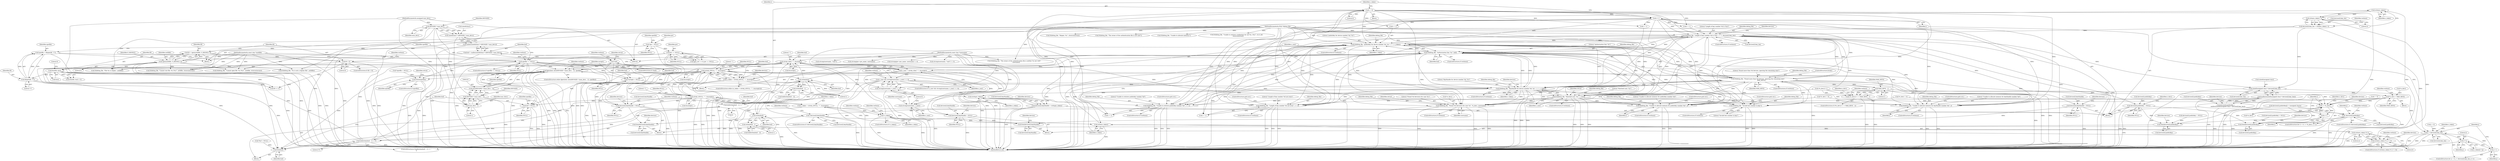 digraph "0_pam-u2f_18b1914e32b74ff52000f10e97067e841e5fff62_1@API" {
"1000552" [label="(Call,strlen(s_token))"];
"1000531" [label="(Call,strlen(s_token))"];
"1000521" [label="(Call,D(debug_file, \"publicKey for device number %d: %s\", i + 1, s_token))"];
"1000350" [label="(Call,D(debug_file, \"Authorization line: %s\", buf))"];
"1000462" [label="(Call,D(debug_file, \"Found more than %d devices, ignoring the remaining ones\",\n               MAX_DEVS))"];
"1000469" [label="(Call,D(debug_file, \"KeyHandle for device number %d: %s\", i + 1, s_token))"];
"1000372" [label="(Call,D(debug_file, \"Matched user: %s\", s_user))"];
"1000557" [label="(Call,D(debug_file, \"Length of key number %d is %zu\", i + 1, devices[i].key_len))"];
"1000107" [label="(MethodParameterIn,FILE *debug_file)"];
"1000421" [label="(Call,i = 0)"];
"1000644" [label="(Call,i++)"];
"1000545" [label="(Call,devices[i].key_len = strlen(s_token) / 2)"];
"1000551" [label="(Call,strlen(s_token) / 2)"];
"1000552" [label="(Call,strlen(s_token))"];
"1000362" [label="(Call,s_user && strcmp(username, s_user) == 0)"];
"1000354" [label="(Call,s_user = strtok_r(buf, \":\", &saveptr))"];
"1000356" [label="(Call,strtok_r(buf, \":\", &saveptr))"];
"1000332" [label="(Call,buf[strlen(buf) - 1] == '\n')"];
"1000340" [label="(Call,buf[strlen(buf) - 1] = '\0')"];
"1000336" [label="(Call,strlen(buf))"];
"1000316" [label="(Call,fgets(buf, (int)(DEVSIZE * (max_devs - 1)), opwfile))"];
"1000302" [label="(Call,!buf)"];
"1000292" [label="(Call,buf = malloc(sizeof(char) * (DEVSIZE * max_devs)))"];
"1000294" [label="(Call,malloc(sizeof(char) * (DEVSIZE * max_devs)))"];
"1000295" [label="(Call,sizeof(char) * (DEVSIZE * max_devs))"];
"1000298" [label="(Call,DEVSIZE * max_devs)"];
"1000105" [label="(MethodParameterIn,unsigned max_devs)"];
"1000318" [label="(Call,(int)(DEVSIZE * (max_devs - 1)))"];
"1000320" [label="(Call,DEVSIZE * (max_devs - 1))"];
"1000322" [label="(Call,max_devs - 1)"];
"1000280" [label="(Call,opwfile == NULL)"];
"1000274" [label="(Call,opwfile = fdopen(fd, \"r\"))"];
"1000276" [label="(Call,fdopen(fd, \"r\"))"];
"1000166" [label="(Call,fstat(fd, &st))"];
"1000151" [label="(Call,fd < 0)"];
"1000144" [label="(Call,fd = open(authfile, O_RDONLY, 0))"];
"1000146" [label="(Call,open(authfile, O_RDONLY, 0))"];
"1000103" [label="(MethodParameterIn,const char *authfile)"];
"1000227" [label="(Call,pw == NULL)"];
"1000128" [label="(Call,*pw = NULL)"];
"1000344" [label="(Call,strlen(buf))"];
"1000427" [label="(Call,strtok_r(NULL, \",\", &saveptr))"];
"1000501" [label="(Call,strtok_r(NULL, \":\", &saveptr))"];
"1000364" [label="(Call,strcmp(username, s_user) == 0)"];
"1000104" [label="(MethodParameterIn,const char *username)"];
"1000425" [label="(Call,s_token = strtok_r(NULL, \",\", &saveptr))"];
"1000452" [label="(Call,MAX_DEVS - 1)"];
"1000507" [label="(Call,!s_token)"];
"1000499" [label="(Call,s_token = strtok_r(NULL, \":\", &saveptr))"];
"1000343" [label="(Call,strlen(buf) - 1)"];
"1000704" [label="(Call,free(buf))"];
"1000335" [label="(Call,strlen(buf) - 1)"];
"1000711" [label="(Call,fclose(opwfile))"];
"1000448" [label="(Call,(*n_devs)++ > MAX_DEVS - 1)"];
"1000456" [label="(Call,*n_devs = MAX_DEVS)"];
"1000384" [label="(Call,i < *n_devs)"];
"1000388" [label="(Call,i++)"];
"1000648" [label="(Call,D(debug_file, \"Found %d device(s) for user %s\", *n_devs, username))"];
"1000482" [label="(Call,strdup(s_token))"];
"1000476" [label="(Call,devices[i].keyHandle = strdup(s_token))"];
"1000485" [label="(Call,!devices[i].keyHandle)"];
"1000391" [label="(Call,free(devices[i].keyHandle))"];
"1000670" [label="(Call,free(devices[i].keyHandle))"];
"1000494" [label="(Call,D(debug_file, \"Unable to allocate memory for keyHandle number %d\", i))"];
"1000512" [label="(Call,D(debug_file, \"Unable to retrieve publicKey number %d\", i + 1))"];
"1000530" [label="(Call,strlen(s_token) % 2)"];
"1000529" [label="(Call,strlen(s_token) % 2 != 0)"];
"1000538" [label="(Call,D(debug_file, \"Length of key number %d not even\", i + 1))"];
"1000593" [label="(Call,D(debug_file, \"Unable to allocate memory for publicKey number %d\", i))"];
"1000629" [label="(Call,D(debug_file, \"Invalid hex number in key\"))"];
"1000365" [label="(Call,strcmp(username, s_user))"];
"1000328" [label="(Call,*saveptr = NULL)"];
"1000403" [label="(Call,devices[i].keyHandle = NULL)"];
"1000433" [label="(Call,devices[i].keyHandle = NULL)"];
"1000440" [label="(Call,devices[i].publicKey = NULL)"];
"1000397" [label="(Call,free(devices[i].publicKey))"];
"1000676" [label="(Call,free(devices[i].publicKey))"];
"1000682" [label="(Call,devices[i].keyHandle = NULL)"];
"1000706" [label="(Call,buf = NULL)"];
"1000575" [label="(Call,sizeof(unsigned char) * devices[i].key_len)"];
"1000574" [label="(Call,malloc((sizeof(unsigned char) * devices[i].key_len)))"];
"1000568" [label="(Call,devices[i].publicKey =\n          malloc((sizeof(unsigned char) * devices[i].key_len)))"];
"1000584" [label="(Call,!devices[i].publicKey)"];
"1000602" [label="(Call,j < devices[i].key_len)"];
"1000619" [label="(Call,2 * j)"];
"1000609" [label="(Call,j++)"];
"1000436" [label="(Identifier,devices)"];
"1000375" [label="(Identifier,s_user)"];
"1000458" [label="(Identifier,n_devs)"];
"1000388" [label="(Call,i++)"];
"1000597" [label="(ControlStructure,goto err;)"];
"1000467" [label="(ControlStructure,if (verbose))"];
"1000174" [label="(Call,D(debug_file, \"Cannot stat file: %s (%s)\", authfile, strerror(errno)))"];
"1000357" [label="(Identifier,buf)"];
"1000362" [label="(Call,s_user && strcmp(username, s_user) == 0)"];
"1000259" [label="(Call,strcmp(username, \"root\"))"];
"1000286" [label="(Call,D(debug_file, \"fdopen: %s\", strerror(errno)))"];
"1000336" [label="(Call,strlen(buf))"];
"1000432" [label="(Block,)"];
"1000371" [label="(Identifier,verbose)"];
"1000499" [label="(Call,s_token = strtok_r(NULL, \":\", &saveptr))"];
"1000146" [label="(Call,open(authfile, O_RDONLY, 0))"];
"1000296" [label="(Call,sizeof(char))"];
"1000403" [label="(Call,devices[i].keyHandle = NULL)"];
"1000433" [label="(Call,devices[i].keyHandle = NULL)"];
"1000512" [label="(Call,D(debug_file, \"Unable to retrieve publicKey number %d\", i + 1))"];
"1000331" [label="(ControlStructure,if (buf[strlen(buf) - 1] == '\n'))"];
"1000385" [label="(Identifier,i)"];
"1000358" [label="(Literal,\":\")"];
"1000649" [label="(Identifier,debug_file)"];
"1000492" [label="(ControlStructure,if (verbose))"];
"1000554" [label="(Literal,2)"];
"1000558" [label="(Identifier,debug_file)"];
"1000243" [label="(Call,strcmp(pw->pw_name, username))"];
"1000591" [label="(ControlStructure,if (verbose))"];
"1000367" [label="(Identifier,s_user)"];
"1000532" [label="(Identifier,s_token)"];
"1000370" [label="(ControlStructure,if (verbose))"];
"1000321" [label="(Identifier,DEVSIZE)"];
"1000451" [label="(Identifier,n_devs)"];
"1000598" [label="(ControlStructure,for (j = 0; j < devices[i].key_len; j++))"];
"1000610" [label="(Identifier,j)"];
"1000722" [label="(MethodReturn,int)"];
"1000279" [label="(ControlStructure,if (opwfile == NULL))"];
"1000406" [label="(Identifier,devices)"];
"1000317" [label="(Identifier,buf)"];
"1000531" [label="(Call,strlen(s_token))"];
"1000278" [label="(Literal,\"r\")"];
"1000454" [label="(Literal,1)"];
"1000389" [label="(Identifier,i)"];
"1000469" [label="(Call,D(debug_file, \"KeyHandle for device number %d: %s\", i + 1, s_token))"];
"1000465" [label="(Identifier,MAX_DEVS)"];
"1000423" [label="(Literal,0)"];
"1000104" [label="(MethodParameterIn,const char *username)"];
"1000585" [label="(Call,devices[i].publicKey)"];
"1000456" [label="(Call,*n_devs = MAX_DEVS)"];
"1000227" [label="(Call,pw == NULL)"];
"1000527" [label="(Identifier,s_token)"];
"1000494" [label="(Call,D(debug_file, \"Unable to allocate memory for keyHandle number %d\", i))"];
"1000333" [label="(Call,buf[strlen(buf) - 1])"];
"1000322" [label="(Call,max_devs - 1)"];
"1000130" [label="(Identifier,NULL)"];
"1000513" [label="(Identifier,debug_file)"];
"1000404" [label="(Call,devices[i].keyHandle)"];
"1000688" [label="(Identifier,NULL)"];
"1000519" [label="(ControlStructure,if (verbose))"];
"1000683" [label="(Call,devices[i].keyHandle)"];
"1000609" [label="(Call,j++)"];
"1000346" [label="(Literal,1)"];
"1000140" [label="(Call,*n_devs = 0)"];
"1000446" [label="(Identifier,NULL)"];
"1000151" [label="(Call,fd < 0)"];
"1000344" [label="(Call,strlen(buf))"];
"1000270" [label="(Call,D(debug_file, \"The owner of the authentication file is not root\"))"];
"1000323" [label="(Identifier,max_devs)"];
"1000353" [label="(Identifier,buf)"];
"1000264" [label="(Call,D(debug_file, \"The owner of the authentication file is neither %s nor root\",\n         username))"];
"1000594" [label="(Identifier,debug_file)"];
"1000617" [label="(Call,s_token[2 * j])"];
"1000301" [label="(ControlStructure,if (!buf))"];
"1000421" [label="(Call,i = 0)"];
"1000648" [label="(Call,D(debug_file, \"Found %d device(s) for user %s\", *n_devs, username))"];
"1000190" [label="(Call,D(debug_file, \"%s is not a regular file\", authfile))"];
"1000394" [label="(Identifier,devices)"];
"1000298" [label="(Call,DEVSIZE * max_devs)"];
"1000709" [label="(ControlStructure,if (opwfile))"];
"1000571" [label="(Identifier,devices)"];
"1000453" [label="(Identifier,MAX_DEVS)"];
"1000655" [label="(Identifier,retval)"];
"1000350" [label="(Call,D(debug_file, \"Authorization line: %s\", buf))"];
"1000409" [label="(Identifier,NULL)"];
"1000398" [label="(Call,devices[i].publicKey)"];
"1000584" [label="(Call,!devices[i].publicKey)"];
"1000274" [label="(Call,opwfile = fdopen(fd, \"r\"))"];
"1000529" [label="(Call,strlen(s_token) % 2 != 0)"];
"1000587" [label="(Identifier,devices)"];
"1000334" [label="(Identifier,buf)"];
"1000397" [label="(Call,free(devices[i].publicKey))"];
"1000167" [label="(Identifier,fd)"];
"1000136" [label="(Identifier,opwfile)"];
"1000373" [label="(Identifier,debug_file)"];
"1000595" [label="(Literal,\"Unable to allocate memory for publicKey number %d\")"];
"1000633" [label="(Call,devices[i].publicKey[j] = (unsigned char)x)"];
"1000285" [label="(Identifier,verbose)"];
"1000689" [label="(Call,devices[i].publicKey = NULL)"];
"1000356" [label="(Call,strtok_r(buf, \":\", &saveptr))"];
"1000471" [label="(Literal,\"KeyHandle for device number %d: %s\")"];
"1000682" [label="(Call,devices[i].keyHandle = NULL)"];
"1000632" [label="(ControlStructure,goto err;)"];
"1000110" [label="(Block,)"];
"1000425" [label="(Call,s_token = strtok_r(NULL, \",\", &saveptr))"];
"1000105" [label="(MethodParameterIn,unsigned max_devs)"];
"1000343" [label="(Call,strlen(buf) - 1)"];
"1000429" [label="(Literal,\",\")"];
"1000501" [label="(Call,strtok_r(NULL, \":\", &saveptr))"];
"1000468" [label="(Identifier,verbose)"];
"1000337" [label="(Identifier,buf)"];
"1000422" [label="(Identifier,i)"];
"1000282" [label="(Identifier,NULL)"];
"1000484" [label="(ControlStructure,if (!devices[i].keyHandle))"];
"1000621" [label="(Identifier,j)"];
"1000347" [label="(Literal,'\0')"];
"1000339" [label="(Literal,'\n')"];
"1000380" [label="(ControlStructure,for (i = 0; i < *n_devs; i++))"];
"1000515" [label="(Call,i + 1)"];
"1000345" [label="(Identifier,buf)"];
"1000440" [label="(Call,devices[i].publicKey = NULL)"];
"1000520" [label="(Identifier,verbose)"];
"1000434" [label="(Call,devices[i].keyHandle)"];
"1000653" [label="(Identifier,username)"];
"1000600" [label="(Identifier,j)"];
"1000349" [label="(Identifier,verbose)"];
"1000568" [label="(Call,devices[i].publicKey =\n          malloc((sizeof(unsigned char) * devices[i].key_len)))"];
"1000153" [label="(Literal,0)"];
"1000498" [label="(ControlStructure,goto err;)"];
"1000631" [label="(Literal,\"Invalid hex number in key\")"];
"1000619" [label="(Call,2 * j)"];
"1000521" [label="(Call,D(debug_file, \"publicKey for device number %d: %s\", i + 1, s_token))"];
"1000355" [label="(Identifier,s_user)"];
"1000428" [label="(Identifier,NULL)"];
"1000670" [label="(Call,free(devices[i].keyHandle))"];
"1000413" [label="(Identifier,devices)"];
"1000335" [label="(Call,strlen(buf) - 1)"];
"1000299" [label="(Identifier,DEVSIZE)"];
"1000603" [label="(Identifier,j)"];
"1000368" [label="(Literal,0)"];
"1000424" [label="(ControlStructure,while ((s_token = strtok_r(NULL, \",\", &saveptr))))"];
"1000540" [label="(Literal,\"Length of key number %d not even\")"];
"1000551" [label="(Call,strlen(s_token) / 2)"];
"1000493" [label="(Identifier,verbose)"];
"1000539" [label="(Identifier,debug_file)"];
"1000538" [label="(Call,D(debug_file, \"Length of key number %d not even\", i + 1))"];
"1000510" [label="(ControlStructure,if (verbose))"];
"1000514" [label="(Literal,\"Unable to retrieve publicKey number %d\")"];
"1000152" [label="(Identifier,fd)"];
"1000147" [label="(Identifier,authfile)"];
"1000366" [label="(Identifier,username)"];
"1000705" [label="(Identifier,buf)"];
"1000148" [label="(Identifier,O_RDONLY)"];
"1000242" [label="(Call,strcmp(pw->pw_name, username) != 0)"];
"1000679" [label="(Identifier,devices)"];
"1000229" [label="(Identifier,NULL)"];
"1000704" [label="(Call,free(buf))"];
"1000318" [label="(Call,(int)(DEVSIZE * (max_devs - 1)))"];
"1000496" [label="(Literal,\"Unable to allocate memory for keyHandle number %d\")"];
"1000332" [label="(Call,buf[strlen(buf) - 1] == '\n')"];
"1000530" [label="(Call,strlen(s_token) % 2)"];
"1000340" [label="(Call,buf[strlen(buf) - 1] = '\0')"];
"1000307" [label="(Call,D(debug_file, \"Unable to allocate memory\"))"];
"1000592" [label="(Identifier,verbose)"];
"1000596" [label="(Identifier,i)"];
"1000706" [label="(Call,buf = NULL)"];
"1000103" [label="(MethodParameterIn,const char *authfile)"];
"1000223" [label="(Call,gpu_ret != 0 || pw == NULL)"];
"1000511" [label="(Identifier,verbose)"];
"1000630" [label="(Identifier,debug_file)"];
"1000677" [label="(Call,devices[i].publicKey)"];
"1000390" [label="(Block,)"];
"1000364" [label="(Call,strcmp(username, s_user) == 0)"];
"1000170" [label="(Literal,0)"];
"1000128" [label="(Call,*pw = NULL)"];
"1000504" [label="(Call,&saveptr)"];
"1000365" [label="(Call,strcmp(username, s_user))"];
"1000150" [label="(ControlStructure,if (fd < 0))"];
"1000448" [label="(Call,(*n_devs)++ > MAX_DEVS - 1)"];
"1000112" [label="(Call,*buf = NULL)"];
"1000457" [label="(Call,*n_devs)"];
"1000669" [label="(Block,)"];
"1000427" [label="(Call,strtok_r(NULL, \",\", &saveptr))"];
"1000329" [label="(Identifier,saveptr)"];
"1000276" [label="(Call,fdopen(fd, \"r\"))"];
"1000646" [label="(ControlStructure,if (verbose))"];
"1000522" [label="(Identifier,debug_file)"];
"1000392" [label="(Call,devices[i].keyHandle)"];
"1000330" [label="(Identifier,NULL)"];
"1000374" [label="(Literal,\"Matched user: %s\")"];
"1000303" [label="(Identifier,buf)"];
"1000569" [label="(Call,devices[i].publicKey)"];
"1000351" [label="(Identifier,debug_file)"];
"1000320" [label="(Call,DEVSIZE * (max_devs - 1))"];
"1000708" [label="(Identifier,NULL)"];
"1000507" [label="(Call,!s_token)"];
"1000430" [label="(Call,&saveptr)"];
"1000583" [label="(ControlStructure,if (!devices[i].publicKey))"];
"1000325" [label="(Identifier,opwfile)"];
"1000671" [label="(Call,devices[i].keyHandle)"];
"1000315" [label="(ControlStructure,while (fgets(buf, (int)(DEVSIZE * (max_devs - 1)), opwfile)))"];
"1000500" [label="(Identifier,s_token)"];
"1000575" [label="(Call,sizeof(unsigned char) * devices[i].key_len)"];
"1000552" [label="(Call,strlen(s_token))"];
"1000293" [label="(Identifier,buf)"];
"1000281" [label="(Identifier,opwfile)"];
"1000165" [label="(Call,fstat(fd, &st) < 0)"];
"1000536" [label="(ControlStructure,if (verbose))"];
"1000316" [label="(Call,fgets(buf, (int)(DEVSIZE * (max_devs - 1)), opwfile))"];
"1000361" [label="(ControlStructure,if (s_user && strcmp(username, s_user) == 0))"];
"1000145" [label="(Identifier,fd)"];
"1000495" [label="(Identifier,debug_file)"];
"1000707" [label="(Identifier,buf)"];
"1000533" [label="(Literal,2)"];
"1000485" [label="(Call,!devices[i].keyHandle)"];
"1000477" [label="(Call,devices[i].keyHandle)"];
"1000544" [label="(ControlStructure,goto err;)"];
"1000604" [label="(Call,devices[i].key_len)"];
"1000475" [label="(Identifier,s_token)"];
"1000156" [label="(Identifier,verbose)"];
"1000372" [label="(Call,D(debug_file, \"Matched user: %s\", s_user))"];
"1000599" [label="(Call,j = 0)"];
"1000685" [label="(Identifier,devices)"];
"1000302" [label="(Call,!buf)"];
"1000312" [label="(Identifier,retval)"];
"1000534" [label="(Literal,0)"];
"1000644" [label="(Call,i++)"];
"1000460" [label="(ControlStructure,if (verbose))"];
"1000166" [label="(Call,fstat(fd, &st))"];
"1000280" [label="(Call,opwfile == NULL)"];
"1000647" [label="(Identifier,verbose)"];
"1000443" [label="(Identifier,devices)"];
"1000559" [label="(Literal,\"Length of key number %d is %zu\")"];
"1000455" [label="(Block,)"];
"1000417" [label="(Call,*n_devs = 0)"];
"1000541" [label="(Call,i + 1)"];
"1000300" [label="(Identifier,max_devs)"];
"1000537" [label="(Identifier,verbose)"];
"1000546" [label="(Call,devices[i].key_len)"];
"1000508" [label="(Identifier,s_token)"];
"1000548" [label="(Identifier,devices)"];
"1000486" [label="(Call,devices[i].keyHandle)"];
"1000426" [label="(Identifier,s_token)"];
"1000449" [label="(Call,(*n_devs)++)"];
"1000545" [label="(Call,devices[i].key_len = strlen(s_token) / 2)"];
"1000502" [label="(Identifier,NULL)"];
"1000721" [label="(Identifier,retval)"];
"1000363" [label="(Identifier,s_user)"];
"1000275" [label="(Identifier,opwfile)"];
"1000381" [label="(Call,i = 0)"];
"1000483" [label="(Identifier,s_token)"];
"1000518" [label="(ControlStructure,goto err;)"];
"1000294" [label="(Call,malloc(sizeof(char) * (DEVSIZE * max_devs)))"];
"1000482" [label="(Call,strdup(s_token))"];
"1000326" [label="(Block,)"];
"1000476" [label="(Call,devices[i].keyHandle = strdup(s_token))"];
"1000578" [label="(Call,devices[i].key_len)"];
"1000627" [label="(ControlStructure,if (verbose))"];
"1000462" [label="(Call,D(debug_file, \"Found more than %d devices, ignoring the remaining ones\",\n               MAX_DEVS))"];
"1000472" [label="(Call,i + 1)"];
"1000459" [label="(Identifier,MAX_DEVS)"];
"1000528" [label="(ControlStructure,if (strlen(s_token) % 2 != 0))"];
"1000523" [label="(Literal,\"publicKey for device number %d: %s\")"];
"1000553" [label="(Identifier,s_token)"];
"1000555" [label="(ControlStructure,if (verbose))"];
"1000400" [label="(Identifier,devices)"];
"1000710" [label="(Identifier,opwfile)"];
"1000602" [label="(Call,j < devices[i].key_len)"];
"1000354" [label="(Call,s_user = strtok_r(buf, \":\", &saveptr))"];
"1000231" [label="(Call,D(debug_file, \"Unable to retrieve credentials for uid %u, (%s)\", st.st_uid,\n       strerror(errno)))"];
"1000461" [label="(Identifier,verbose)"];
"1000557" [label="(Call,D(debug_file, \"Length of key number %d is %zu\", i + 1, devices[i].key_len))"];
"1000464" [label="(Literal,\"Found more than %d devices, ignoring the remaining ones\")"];
"1000204" [label="(Call,D(debug_file, \"File %s is empty\", authfile))"];
"1000228" [label="(Identifier,pw)"];
"1000692" [label="(Identifier,devices)"];
"1000620" [label="(Literal,2)"];
"1000384" [label="(Call,i < *n_devs)"];
"1000712" [label="(Identifier,opwfile)"];
"1000447" [label="(ControlStructure,if ((*n_devs)++ > MAX_DEVS - 1))"];
"1000144" [label="(Call,fd = open(authfile, O_RDONLY, 0))"];
"1000711" [label="(Call,fclose(opwfile))"];
"1000129" [label="(Identifier,pw)"];
"1000463" [label="(Identifier,debug_file)"];
"1000328" [label="(Call,*saveptr = NULL)"];
"1000338" [label="(Literal,1)"];
"1000715" [label="(Call,fd >= 0)"];
"1000452" [label="(Call,MAX_DEVS - 1)"];
"1000676" [label="(Call,free(devices[i].publicKey))"];
"1000470" [label="(Identifier,debug_file)"];
"1000410" [label="(Call,devices[i].publicKey = NULL)"];
"1000506" [label="(ControlStructure,if (!s_token))"];
"1000563" [label="(Call,devices[i].key_len)"];
"1000341" [label="(Call,buf[strlen(buf) - 1])"];
"1000703" [label="(Block,)"];
"1000439" [label="(Identifier,NULL)"];
"1000576" [label="(Call,sizeof(unsigned char))"];
"1000352" [label="(Literal,\"Authorization line: %s\")"];
"1000391" [label="(Call,free(devices[i].keyHandle))"];
"1000556" [label="(Identifier,verbose)"];
"1000157" [label="(Call,D(debug_file, \"Cannot open file: %s (%s)\", authfile, strerror(errno)))"];
"1000497" [label="(Identifier,i)"];
"1000650" [label="(Literal,\"Found %d device(s) for user %s\")"];
"1000479" [label="(Identifier,devices)"];
"1000386" [label="(Call,*n_devs)"];
"1000645" [label="(Identifier,i)"];
"1000295" [label="(Call,sizeof(char) * (DEVSIZE * max_devs))"];
"1000348" [label="(ControlStructure,if (verbose))"];
"1000618" [label="(Identifier,s_token)"];
"1000503" [label="(Literal,\":\")"];
"1000419" [label="(Identifier,n_devs)"];
"1000377" [label="(Identifier,retval)"];
"1000277" [label="(Identifier,fd)"];
"1000359" [label="(Call,&saveptr)"];
"1000629" [label="(Call,D(debug_file, \"Invalid hex number in key\"))"];
"1000342" [label="(Identifier,buf)"];
"1000560" [label="(Call,i + 1)"];
"1000292" [label="(Call,buf = malloc(sizeof(char) * (DEVSIZE * max_devs)))"];
"1000149" [label="(Literal,0)"];
"1000168" [label="(Call,&st)"];
"1000441" [label="(Call,devices[i].publicKey)"];
"1000324" [label="(Literal,1)"];
"1000574" [label="(Call,malloc((sizeof(unsigned char) * devices[i].key_len)))"];
"1000107" [label="(MethodParameterIn,FILE *debug_file)"];
"1000593" [label="(Call,D(debug_file, \"Unable to allocate memory for publicKey number %d\", i))"];
"1000135" [label="(Call,*opwfile = NULL)"];
"1000306" [label="(Identifier,verbose)"];
"1000369" [label="(Block,)"];
"1000651" [label="(Call,*n_devs)"];
"1000488" [label="(Identifier,devices)"];
"1000258" [label="(Call,strcmp(username, \"root\") != 0)"];
"1000524" [label="(Call,i + 1)"];
"1000466" [label="(ControlStructure,break;)"];
"1000552" -> "1000551"  [label="AST: "];
"1000552" -> "1000553"  [label="CFG: "];
"1000553" -> "1000552"  [label="AST: "];
"1000554" -> "1000552"  [label="CFG: "];
"1000552" -> "1000722"  [label="DDG: "];
"1000552" -> "1000551"  [label="DDG: "];
"1000531" -> "1000552"  [label="DDG: "];
"1000531" -> "1000530"  [label="AST: "];
"1000531" -> "1000532"  [label="CFG: "];
"1000532" -> "1000531"  [label="AST: "];
"1000533" -> "1000531"  [label="CFG: "];
"1000531" -> "1000722"  [label="DDG: "];
"1000531" -> "1000530"  [label="DDG: "];
"1000521" -> "1000531"  [label="DDG: "];
"1000507" -> "1000531"  [label="DDG: "];
"1000521" -> "1000519"  [label="AST: "];
"1000521" -> "1000527"  [label="CFG: "];
"1000522" -> "1000521"  [label="AST: "];
"1000523" -> "1000521"  [label="AST: "];
"1000524" -> "1000521"  [label="AST: "];
"1000527" -> "1000521"  [label="AST: "];
"1000532" -> "1000521"  [label="CFG: "];
"1000521" -> "1000722"  [label="DDG: "];
"1000521" -> "1000722"  [label="DDG: "];
"1000521" -> "1000722"  [label="DDG: "];
"1000521" -> "1000350"  [label="DDG: "];
"1000521" -> "1000372"  [label="DDG: "];
"1000521" -> "1000462"  [label="DDG: "];
"1000521" -> "1000469"  [label="DDG: "];
"1000521" -> "1000494"  [label="DDG: "];
"1000521" -> "1000512"  [label="DDG: "];
"1000350" -> "1000521"  [label="DDG: "];
"1000462" -> "1000521"  [label="DDG: "];
"1000469" -> "1000521"  [label="DDG: "];
"1000372" -> "1000521"  [label="DDG: "];
"1000557" -> "1000521"  [label="DDG: "];
"1000107" -> "1000521"  [label="DDG: "];
"1000421" -> "1000521"  [label="DDG: "];
"1000644" -> "1000521"  [label="DDG: "];
"1000507" -> "1000521"  [label="DDG: "];
"1000521" -> "1000538"  [label="DDG: "];
"1000521" -> "1000557"  [label="DDG: "];
"1000521" -> "1000593"  [label="DDG: "];
"1000521" -> "1000629"  [label="DDG: "];
"1000521" -> "1000648"  [label="DDG: "];
"1000350" -> "1000348"  [label="AST: "];
"1000350" -> "1000353"  [label="CFG: "];
"1000351" -> "1000350"  [label="AST: "];
"1000352" -> "1000350"  [label="AST: "];
"1000353" -> "1000350"  [label="AST: "];
"1000355" -> "1000350"  [label="CFG: "];
"1000350" -> "1000722"  [label="DDG: "];
"1000350" -> "1000722"  [label="DDG: "];
"1000462" -> "1000350"  [label="DDG: "];
"1000469" -> "1000350"  [label="DDG: "];
"1000372" -> "1000350"  [label="DDG: "];
"1000557" -> "1000350"  [label="DDG: "];
"1000107" -> "1000350"  [label="DDG: "];
"1000332" -> "1000350"  [label="DDG: "];
"1000344" -> "1000350"  [label="DDG: "];
"1000340" -> "1000350"  [label="DDG: "];
"1000336" -> "1000350"  [label="DDG: "];
"1000350" -> "1000356"  [label="DDG: "];
"1000350" -> "1000372"  [label="DDG: "];
"1000350" -> "1000462"  [label="DDG: "];
"1000350" -> "1000469"  [label="DDG: "];
"1000350" -> "1000494"  [label="DDG: "];
"1000350" -> "1000512"  [label="DDG: "];
"1000350" -> "1000538"  [label="DDG: "];
"1000350" -> "1000557"  [label="DDG: "];
"1000350" -> "1000593"  [label="DDG: "];
"1000350" -> "1000629"  [label="DDG: "];
"1000350" -> "1000648"  [label="DDG: "];
"1000462" -> "1000460"  [label="AST: "];
"1000462" -> "1000465"  [label="CFG: "];
"1000463" -> "1000462"  [label="AST: "];
"1000464" -> "1000462"  [label="AST: "];
"1000465" -> "1000462"  [label="AST: "];
"1000466" -> "1000462"  [label="CFG: "];
"1000462" -> "1000722"  [label="DDG: "];
"1000462" -> "1000722"  [label="DDG: "];
"1000462" -> "1000722"  [label="DDG: "];
"1000462" -> "1000372"  [label="DDG: "];
"1000462" -> "1000452"  [label="DDG: "];
"1000469" -> "1000462"  [label="DDG: "];
"1000372" -> "1000462"  [label="DDG: "];
"1000557" -> "1000462"  [label="DDG: "];
"1000107" -> "1000462"  [label="DDG: "];
"1000452" -> "1000462"  [label="DDG: "];
"1000462" -> "1000469"  [label="DDG: "];
"1000462" -> "1000494"  [label="DDG: "];
"1000462" -> "1000512"  [label="DDG: "];
"1000462" -> "1000538"  [label="DDG: "];
"1000462" -> "1000557"  [label="DDG: "];
"1000462" -> "1000593"  [label="DDG: "];
"1000462" -> "1000629"  [label="DDG: "];
"1000462" -> "1000648"  [label="DDG: "];
"1000469" -> "1000467"  [label="AST: "];
"1000469" -> "1000475"  [label="CFG: "];
"1000470" -> "1000469"  [label="AST: "];
"1000471" -> "1000469"  [label="AST: "];
"1000472" -> "1000469"  [label="AST: "];
"1000475" -> "1000469"  [label="AST: "];
"1000479" -> "1000469"  [label="CFG: "];
"1000469" -> "1000722"  [label="DDG: "];
"1000469" -> "1000722"  [label="DDG: "];
"1000469" -> "1000722"  [label="DDG: "];
"1000469" -> "1000372"  [label="DDG: "];
"1000372" -> "1000469"  [label="DDG: "];
"1000557" -> "1000469"  [label="DDG: "];
"1000107" -> "1000469"  [label="DDG: "];
"1000421" -> "1000469"  [label="DDG: "];
"1000644" -> "1000469"  [label="DDG: "];
"1000425" -> "1000469"  [label="DDG: "];
"1000469" -> "1000482"  [label="DDG: "];
"1000469" -> "1000494"  [label="DDG: "];
"1000469" -> "1000512"  [label="DDG: "];
"1000469" -> "1000538"  [label="DDG: "];
"1000469" -> "1000557"  [label="DDG: "];
"1000469" -> "1000593"  [label="DDG: "];
"1000469" -> "1000629"  [label="DDG: "];
"1000469" -> "1000648"  [label="DDG: "];
"1000372" -> "1000370"  [label="AST: "];
"1000372" -> "1000375"  [label="CFG: "];
"1000373" -> "1000372"  [label="AST: "];
"1000374" -> "1000372"  [label="AST: "];
"1000375" -> "1000372"  [label="AST: "];
"1000377" -> "1000372"  [label="CFG: "];
"1000372" -> "1000722"  [label="DDG: "];
"1000372" -> "1000722"  [label="DDG: "];
"1000372" -> "1000722"  [label="DDG: "];
"1000557" -> "1000372"  [label="DDG: "];
"1000107" -> "1000372"  [label="DDG: "];
"1000362" -> "1000372"  [label="DDG: "];
"1000372" -> "1000494"  [label="DDG: "];
"1000372" -> "1000512"  [label="DDG: "];
"1000372" -> "1000538"  [label="DDG: "];
"1000372" -> "1000557"  [label="DDG: "];
"1000372" -> "1000593"  [label="DDG: "];
"1000372" -> "1000629"  [label="DDG: "];
"1000372" -> "1000648"  [label="DDG: "];
"1000557" -> "1000555"  [label="AST: "];
"1000557" -> "1000563"  [label="CFG: "];
"1000558" -> "1000557"  [label="AST: "];
"1000559" -> "1000557"  [label="AST: "];
"1000560" -> "1000557"  [label="AST: "];
"1000563" -> "1000557"  [label="AST: "];
"1000571" -> "1000557"  [label="CFG: "];
"1000557" -> "1000722"  [label="DDG: "];
"1000557" -> "1000722"  [label="DDG: "];
"1000557" -> "1000722"  [label="DDG: "];
"1000557" -> "1000494"  [label="DDG: "];
"1000557" -> "1000512"  [label="DDG: "];
"1000557" -> "1000538"  [label="DDG: "];
"1000107" -> "1000557"  [label="DDG: "];
"1000421" -> "1000557"  [label="DDG: "];
"1000644" -> "1000557"  [label="DDG: "];
"1000545" -> "1000557"  [label="DDG: "];
"1000557" -> "1000575"  [label="DDG: "];
"1000557" -> "1000593"  [label="DDG: "];
"1000557" -> "1000629"  [label="DDG: "];
"1000557" -> "1000648"  [label="DDG: "];
"1000107" -> "1000102"  [label="AST: "];
"1000107" -> "1000722"  [label="DDG: "];
"1000107" -> "1000157"  [label="DDG: "];
"1000107" -> "1000174"  [label="DDG: "];
"1000107" -> "1000190"  [label="DDG: "];
"1000107" -> "1000204"  [label="DDG: "];
"1000107" -> "1000231"  [label="DDG: "];
"1000107" -> "1000264"  [label="DDG: "];
"1000107" -> "1000270"  [label="DDG: "];
"1000107" -> "1000286"  [label="DDG: "];
"1000107" -> "1000307"  [label="DDG: "];
"1000107" -> "1000494"  [label="DDG: "];
"1000107" -> "1000512"  [label="DDG: "];
"1000107" -> "1000538"  [label="DDG: "];
"1000107" -> "1000593"  [label="DDG: "];
"1000107" -> "1000629"  [label="DDG: "];
"1000107" -> "1000648"  [label="DDG: "];
"1000421" -> "1000369"  [label="AST: "];
"1000421" -> "1000423"  [label="CFG: "];
"1000422" -> "1000421"  [label="AST: "];
"1000423" -> "1000421"  [label="AST: "];
"1000426" -> "1000421"  [label="CFG: "];
"1000421" -> "1000722"  [label="DDG: "];
"1000421" -> "1000472"  [label="DDG: "];
"1000421" -> "1000494"  [label="DDG: "];
"1000421" -> "1000512"  [label="DDG: "];
"1000421" -> "1000515"  [label="DDG: "];
"1000421" -> "1000524"  [label="DDG: "];
"1000421" -> "1000538"  [label="DDG: "];
"1000421" -> "1000541"  [label="DDG: "];
"1000421" -> "1000560"  [label="DDG: "];
"1000421" -> "1000593"  [label="DDG: "];
"1000421" -> "1000644"  [label="DDG: "];
"1000644" -> "1000432"  [label="AST: "];
"1000644" -> "1000645"  [label="CFG: "];
"1000645" -> "1000644"  [label="AST: "];
"1000426" -> "1000644"  [label="CFG: "];
"1000644" -> "1000722"  [label="DDG: "];
"1000644" -> "1000472"  [label="DDG: "];
"1000644" -> "1000494"  [label="DDG: "];
"1000644" -> "1000512"  [label="DDG: "];
"1000644" -> "1000515"  [label="DDG: "];
"1000644" -> "1000524"  [label="DDG: "];
"1000644" -> "1000538"  [label="DDG: "];
"1000644" -> "1000541"  [label="DDG: "];
"1000644" -> "1000560"  [label="DDG: "];
"1000644" -> "1000593"  [label="DDG: "];
"1000545" -> "1000432"  [label="AST: "];
"1000545" -> "1000551"  [label="CFG: "];
"1000546" -> "1000545"  [label="AST: "];
"1000551" -> "1000545"  [label="AST: "];
"1000556" -> "1000545"  [label="CFG: "];
"1000545" -> "1000722"  [label="DDG: "];
"1000551" -> "1000545"  [label="DDG: "];
"1000551" -> "1000545"  [label="DDG: "];
"1000545" -> "1000575"  [label="DDG: "];
"1000551" -> "1000554"  [label="CFG: "];
"1000554" -> "1000551"  [label="AST: "];
"1000551" -> "1000722"  [label="DDG: "];
"1000362" -> "1000361"  [label="AST: "];
"1000362" -> "1000363"  [label="CFG: "];
"1000362" -> "1000364"  [label="CFG: "];
"1000363" -> "1000362"  [label="AST: "];
"1000364" -> "1000362"  [label="AST: "];
"1000317" -> "1000362"  [label="CFG: "];
"1000371" -> "1000362"  [label="CFG: "];
"1000362" -> "1000722"  [label="DDG: "];
"1000362" -> "1000722"  [label="DDG: "];
"1000362" -> "1000722"  [label="DDG: "];
"1000354" -> "1000362"  [label="DDG: "];
"1000364" -> "1000362"  [label="DDG: "];
"1000364" -> "1000362"  [label="DDG: "];
"1000354" -> "1000326"  [label="AST: "];
"1000354" -> "1000356"  [label="CFG: "];
"1000355" -> "1000354"  [label="AST: "];
"1000356" -> "1000354"  [label="AST: "];
"1000363" -> "1000354"  [label="CFG: "];
"1000354" -> "1000722"  [label="DDG: "];
"1000356" -> "1000354"  [label="DDG: "];
"1000356" -> "1000354"  [label="DDG: "];
"1000356" -> "1000354"  [label="DDG: "];
"1000354" -> "1000364"  [label="DDG: "];
"1000354" -> "1000365"  [label="DDG: "];
"1000356" -> "1000359"  [label="CFG: "];
"1000357" -> "1000356"  [label="AST: "];
"1000358" -> "1000356"  [label="AST: "];
"1000359" -> "1000356"  [label="AST: "];
"1000356" -> "1000722"  [label="DDG: "];
"1000356" -> "1000722"  [label="DDG: "];
"1000356" -> "1000316"  [label="DDG: "];
"1000332" -> "1000356"  [label="DDG: "];
"1000344" -> "1000356"  [label="DDG: "];
"1000340" -> "1000356"  [label="DDG: "];
"1000336" -> "1000356"  [label="DDG: "];
"1000427" -> "1000356"  [label="DDG: "];
"1000356" -> "1000427"  [label="DDG: "];
"1000356" -> "1000704"  [label="DDG: "];
"1000332" -> "1000331"  [label="AST: "];
"1000332" -> "1000339"  [label="CFG: "];
"1000333" -> "1000332"  [label="AST: "];
"1000339" -> "1000332"  [label="AST: "];
"1000342" -> "1000332"  [label="CFG: "];
"1000349" -> "1000332"  [label="CFG: "];
"1000332" -> "1000722"  [label="DDG: "];
"1000332" -> "1000722"  [label="DDG: "];
"1000332" -> "1000316"  [label="DDG: "];
"1000340" -> "1000332"  [label="DDG: "];
"1000336" -> "1000332"  [label="DDG: "];
"1000332" -> "1000336"  [label="DDG: "];
"1000332" -> "1000344"  [label="DDG: "];
"1000332" -> "1000704"  [label="DDG: "];
"1000340" -> "1000331"  [label="AST: "];
"1000340" -> "1000347"  [label="CFG: "];
"1000341" -> "1000340"  [label="AST: "];
"1000347" -> "1000340"  [label="AST: "];
"1000349" -> "1000340"  [label="CFG: "];
"1000340" -> "1000722"  [label="DDG: "];
"1000340" -> "1000316"  [label="DDG: "];
"1000340" -> "1000336"  [label="DDG: "];
"1000340" -> "1000704"  [label="DDG: "];
"1000336" -> "1000335"  [label="AST: "];
"1000336" -> "1000337"  [label="CFG: "];
"1000337" -> "1000336"  [label="AST: "];
"1000338" -> "1000336"  [label="CFG: "];
"1000336" -> "1000335"  [label="DDG: "];
"1000316" -> "1000336"  [label="DDG: "];
"1000336" -> "1000344"  [label="DDG: "];
"1000316" -> "1000315"  [label="AST: "];
"1000316" -> "1000325"  [label="CFG: "];
"1000317" -> "1000316"  [label="AST: "];
"1000318" -> "1000316"  [label="AST: "];
"1000325" -> "1000316"  [label="AST: "];
"1000329" -> "1000316"  [label="CFG: "];
"1000647" -> "1000316"  [label="CFG: "];
"1000316" -> "1000722"  [label="DDG: "];
"1000316" -> "1000722"  [label="DDG: "];
"1000316" -> "1000722"  [label="DDG: "];
"1000316" -> "1000722"  [label="DDG: "];
"1000302" -> "1000316"  [label="DDG: "];
"1000318" -> "1000316"  [label="DDG: "];
"1000280" -> "1000316"  [label="DDG: "];
"1000316" -> "1000704"  [label="DDG: "];
"1000316" -> "1000711"  [label="DDG: "];
"1000302" -> "1000301"  [label="AST: "];
"1000302" -> "1000303"  [label="CFG: "];
"1000303" -> "1000302"  [label="AST: "];
"1000306" -> "1000302"  [label="CFG: "];
"1000312" -> "1000302"  [label="CFG: "];
"1000302" -> "1000722"  [label="DDG: "];
"1000302" -> "1000722"  [label="DDG: "];
"1000292" -> "1000302"  [label="DDG: "];
"1000302" -> "1000704"  [label="DDG: "];
"1000292" -> "1000110"  [label="AST: "];
"1000292" -> "1000294"  [label="CFG: "];
"1000293" -> "1000292"  [label="AST: "];
"1000294" -> "1000292"  [label="AST: "];
"1000303" -> "1000292"  [label="CFG: "];
"1000292" -> "1000722"  [label="DDG: "];
"1000294" -> "1000292"  [label="DDG: "];
"1000294" -> "1000295"  [label="CFG: "];
"1000295" -> "1000294"  [label="AST: "];
"1000294" -> "1000722"  [label="DDG: "];
"1000295" -> "1000294"  [label="DDG: "];
"1000295" -> "1000298"  [label="CFG: "];
"1000296" -> "1000295"  [label="AST: "];
"1000298" -> "1000295"  [label="AST: "];
"1000295" -> "1000722"  [label="DDG: "];
"1000298" -> "1000295"  [label="DDG: "];
"1000298" -> "1000295"  [label="DDG: "];
"1000298" -> "1000300"  [label="CFG: "];
"1000299" -> "1000298"  [label="AST: "];
"1000300" -> "1000298"  [label="AST: "];
"1000298" -> "1000722"  [label="DDG: "];
"1000298" -> "1000722"  [label="DDG: "];
"1000105" -> "1000298"  [label="DDG: "];
"1000298" -> "1000320"  [label="DDG: "];
"1000298" -> "1000322"  [label="DDG: "];
"1000105" -> "1000102"  [label="AST: "];
"1000105" -> "1000722"  [label="DDG: "];
"1000105" -> "1000322"  [label="DDG: "];
"1000318" -> "1000320"  [label="CFG: "];
"1000319" -> "1000318"  [label="AST: "];
"1000320" -> "1000318"  [label="AST: "];
"1000325" -> "1000318"  [label="CFG: "];
"1000318" -> "1000722"  [label="DDG: "];
"1000320" -> "1000318"  [label="DDG: "];
"1000320" -> "1000318"  [label="DDG: "];
"1000320" -> "1000322"  [label="CFG: "];
"1000321" -> "1000320"  [label="AST: "];
"1000322" -> "1000320"  [label="AST: "];
"1000320" -> "1000722"  [label="DDG: "];
"1000320" -> "1000722"  [label="DDG: "];
"1000322" -> "1000320"  [label="DDG: "];
"1000322" -> "1000320"  [label="DDG: "];
"1000322" -> "1000324"  [label="CFG: "];
"1000323" -> "1000322"  [label="AST: "];
"1000324" -> "1000322"  [label="AST: "];
"1000322" -> "1000722"  [label="DDG: "];
"1000280" -> "1000279"  [label="AST: "];
"1000280" -> "1000282"  [label="CFG: "];
"1000281" -> "1000280"  [label="AST: "];
"1000282" -> "1000280"  [label="AST: "];
"1000285" -> "1000280"  [label="CFG: "];
"1000293" -> "1000280"  [label="CFG: "];
"1000280" -> "1000722"  [label="DDG: "];
"1000280" -> "1000722"  [label="DDG: "];
"1000280" -> "1000722"  [label="DDG: "];
"1000274" -> "1000280"  [label="DDG: "];
"1000227" -> "1000280"  [label="DDG: "];
"1000280" -> "1000328"  [label="DDG: "];
"1000280" -> "1000403"  [label="DDG: "];
"1000280" -> "1000427"  [label="DDG: "];
"1000280" -> "1000682"  [label="DDG: "];
"1000280" -> "1000706"  [label="DDG: "];
"1000280" -> "1000711"  [label="DDG: "];
"1000274" -> "1000110"  [label="AST: "];
"1000274" -> "1000276"  [label="CFG: "];
"1000275" -> "1000274"  [label="AST: "];
"1000276" -> "1000274"  [label="AST: "];
"1000281" -> "1000274"  [label="CFG: "];
"1000274" -> "1000722"  [label="DDG: "];
"1000276" -> "1000274"  [label="DDG: "];
"1000276" -> "1000274"  [label="DDG: "];
"1000276" -> "1000278"  [label="CFG: "];
"1000277" -> "1000276"  [label="AST: "];
"1000278" -> "1000276"  [label="AST: "];
"1000276" -> "1000722"  [label="DDG: "];
"1000166" -> "1000276"  [label="DDG: "];
"1000276" -> "1000715"  [label="DDG: "];
"1000166" -> "1000165"  [label="AST: "];
"1000166" -> "1000168"  [label="CFG: "];
"1000167" -> "1000166"  [label="AST: "];
"1000168" -> "1000166"  [label="AST: "];
"1000170" -> "1000166"  [label="CFG: "];
"1000166" -> "1000722"  [label="DDG: "];
"1000166" -> "1000722"  [label="DDG: "];
"1000166" -> "1000165"  [label="DDG: "];
"1000166" -> "1000165"  [label="DDG: "];
"1000151" -> "1000166"  [label="DDG: "];
"1000166" -> "1000715"  [label="DDG: "];
"1000151" -> "1000150"  [label="AST: "];
"1000151" -> "1000153"  [label="CFG: "];
"1000152" -> "1000151"  [label="AST: "];
"1000153" -> "1000151"  [label="AST: "];
"1000156" -> "1000151"  [label="CFG: "];
"1000167" -> "1000151"  [label="CFG: "];
"1000151" -> "1000722"  [label="DDG: "];
"1000151" -> "1000722"  [label="DDG: "];
"1000144" -> "1000151"  [label="DDG: "];
"1000151" -> "1000715"  [label="DDG: "];
"1000144" -> "1000110"  [label="AST: "];
"1000144" -> "1000146"  [label="CFG: "];
"1000145" -> "1000144"  [label="AST: "];
"1000146" -> "1000144"  [label="AST: "];
"1000152" -> "1000144"  [label="CFG: "];
"1000144" -> "1000722"  [label="DDG: "];
"1000146" -> "1000144"  [label="DDG: "];
"1000146" -> "1000144"  [label="DDG: "];
"1000146" -> "1000144"  [label="DDG: "];
"1000146" -> "1000149"  [label="CFG: "];
"1000147" -> "1000146"  [label="AST: "];
"1000148" -> "1000146"  [label="AST: "];
"1000149" -> "1000146"  [label="AST: "];
"1000146" -> "1000722"  [label="DDG: "];
"1000146" -> "1000722"  [label="DDG: "];
"1000103" -> "1000146"  [label="DDG: "];
"1000146" -> "1000157"  [label="DDG: "];
"1000146" -> "1000174"  [label="DDG: "];
"1000146" -> "1000190"  [label="DDG: "];
"1000146" -> "1000204"  [label="DDG: "];
"1000103" -> "1000102"  [label="AST: "];
"1000103" -> "1000722"  [label="DDG: "];
"1000103" -> "1000157"  [label="DDG: "];
"1000103" -> "1000174"  [label="DDG: "];
"1000103" -> "1000190"  [label="DDG: "];
"1000103" -> "1000204"  [label="DDG: "];
"1000227" -> "1000223"  [label="AST: "];
"1000227" -> "1000229"  [label="CFG: "];
"1000228" -> "1000227"  [label="AST: "];
"1000229" -> "1000227"  [label="AST: "];
"1000223" -> "1000227"  [label="CFG: "];
"1000227" -> "1000722"  [label="DDG: "];
"1000227" -> "1000722"  [label="DDG: "];
"1000227" -> "1000223"  [label="DDG: "];
"1000227" -> "1000223"  [label="DDG: "];
"1000128" -> "1000227"  [label="DDG: "];
"1000227" -> "1000682"  [label="DDG: "];
"1000227" -> "1000706"  [label="DDG: "];
"1000128" -> "1000110"  [label="AST: "];
"1000128" -> "1000130"  [label="CFG: "];
"1000129" -> "1000128"  [label="AST: "];
"1000130" -> "1000128"  [label="AST: "];
"1000136" -> "1000128"  [label="CFG: "];
"1000128" -> "1000722"  [label="DDG: "];
"1000344" -> "1000343"  [label="AST: "];
"1000344" -> "1000345"  [label="CFG: "];
"1000345" -> "1000344"  [label="AST: "];
"1000346" -> "1000344"  [label="CFG: "];
"1000344" -> "1000343"  [label="DDG: "];
"1000427" -> "1000425"  [label="AST: "];
"1000427" -> "1000430"  [label="CFG: "];
"1000428" -> "1000427"  [label="AST: "];
"1000429" -> "1000427"  [label="AST: "];
"1000430" -> "1000427"  [label="AST: "];
"1000425" -> "1000427"  [label="CFG: "];
"1000427" -> "1000722"  [label="DDG: "];
"1000427" -> "1000722"  [label="DDG: "];
"1000427" -> "1000328"  [label="DDG: "];
"1000427" -> "1000403"  [label="DDG: "];
"1000427" -> "1000425"  [label="DDG: "];
"1000427" -> "1000425"  [label="DDG: "];
"1000427" -> "1000425"  [label="DDG: "];
"1000501" -> "1000427"  [label="DDG: "];
"1000501" -> "1000427"  [label="DDG: "];
"1000427" -> "1000433"  [label="DDG: "];
"1000427" -> "1000440"  [label="DDG: "];
"1000427" -> "1000501"  [label="DDG: "];
"1000427" -> "1000501"  [label="DDG: "];
"1000427" -> "1000682"  [label="DDG: "];
"1000427" -> "1000706"  [label="DDG: "];
"1000501" -> "1000499"  [label="AST: "];
"1000501" -> "1000504"  [label="CFG: "];
"1000502" -> "1000501"  [label="AST: "];
"1000503" -> "1000501"  [label="AST: "];
"1000504" -> "1000501"  [label="AST: "];
"1000499" -> "1000501"  [label="CFG: "];
"1000501" -> "1000722"  [label="DDG: "];
"1000501" -> "1000722"  [label="DDG: "];
"1000501" -> "1000499"  [label="DDG: "];
"1000501" -> "1000499"  [label="DDG: "];
"1000501" -> "1000499"  [label="DDG: "];
"1000501" -> "1000682"  [label="DDG: "];
"1000501" -> "1000706"  [label="DDG: "];
"1000364" -> "1000368"  [label="CFG: "];
"1000365" -> "1000364"  [label="AST: "];
"1000368" -> "1000364"  [label="AST: "];
"1000364" -> "1000722"  [label="DDG: "];
"1000104" -> "1000364"  [label="DDG: "];
"1000104" -> "1000102"  [label="AST: "];
"1000104" -> "1000722"  [label="DDG: "];
"1000104" -> "1000242"  [label="DDG: "];
"1000104" -> "1000243"  [label="DDG: "];
"1000104" -> "1000258"  [label="DDG: "];
"1000104" -> "1000259"  [label="DDG: "];
"1000104" -> "1000264"  [label="DDG: "];
"1000104" -> "1000365"  [label="DDG: "];
"1000104" -> "1000648"  [label="DDG: "];
"1000425" -> "1000424"  [label="AST: "];
"1000426" -> "1000425"  [label="AST: "];
"1000317" -> "1000425"  [label="CFG: "];
"1000436" -> "1000425"  [label="CFG: "];
"1000425" -> "1000722"  [label="DDG: "];
"1000425" -> "1000722"  [label="DDG: "];
"1000425" -> "1000482"  [label="DDG: "];
"1000452" -> "1000448"  [label="AST: "];
"1000452" -> "1000454"  [label="CFG: "];
"1000453" -> "1000452"  [label="AST: "];
"1000454" -> "1000452"  [label="AST: "];
"1000448" -> "1000452"  [label="CFG: "];
"1000452" -> "1000722"  [label="DDG: "];
"1000452" -> "1000448"  [label="DDG: "];
"1000452" -> "1000448"  [label="DDG: "];
"1000452" -> "1000456"  [label="DDG: "];
"1000507" -> "1000506"  [label="AST: "];
"1000507" -> "1000508"  [label="CFG: "];
"1000508" -> "1000507"  [label="AST: "];
"1000511" -> "1000507"  [label="CFG: "];
"1000520" -> "1000507"  [label="CFG: "];
"1000507" -> "1000722"  [label="DDG: "];
"1000507" -> "1000722"  [label="DDG: "];
"1000499" -> "1000507"  [label="DDG: "];
"1000499" -> "1000432"  [label="AST: "];
"1000500" -> "1000499"  [label="AST: "];
"1000508" -> "1000499"  [label="CFG: "];
"1000499" -> "1000722"  [label="DDG: "];
"1000343" -> "1000341"  [label="AST: "];
"1000343" -> "1000346"  [label="CFG: "];
"1000346" -> "1000343"  [label="AST: "];
"1000341" -> "1000343"  [label="CFG: "];
"1000343" -> "1000722"  [label="DDG: "];
"1000704" -> "1000703"  [label="AST: "];
"1000704" -> "1000705"  [label="CFG: "];
"1000705" -> "1000704"  [label="AST: "];
"1000707" -> "1000704"  [label="CFG: "];
"1000112" -> "1000704"  [label="DDG: "];
"1000335" -> "1000333"  [label="AST: "];
"1000335" -> "1000338"  [label="CFG: "];
"1000338" -> "1000335"  [label="AST: "];
"1000333" -> "1000335"  [label="CFG: "];
"1000335" -> "1000722"  [label="DDG: "];
"1000711" -> "1000709"  [label="AST: "];
"1000711" -> "1000712"  [label="CFG: "];
"1000712" -> "1000711"  [label="AST: "];
"1000721" -> "1000711"  [label="CFG: "];
"1000711" -> "1000722"  [label="DDG: "];
"1000711" -> "1000722"  [label="DDG: "];
"1000135" -> "1000711"  [label="DDG: "];
"1000448" -> "1000447"  [label="AST: "];
"1000449" -> "1000448"  [label="AST: "];
"1000458" -> "1000448"  [label="CFG: "];
"1000468" -> "1000448"  [label="CFG: "];
"1000448" -> "1000722"  [label="DDG: "];
"1000448" -> "1000722"  [label="DDG: "];
"1000449" -> "1000448"  [label="DDG: "];
"1000456" -> "1000455"  [label="AST: "];
"1000456" -> "1000459"  [label="CFG: "];
"1000457" -> "1000456"  [label="AST: "];
"1000459" -> "1000456"  [label="AST: "];
"1000461" -> "1000456"  [label="CFG: "];
"1000456" -> "1000722"  [label="DDG: "];
"1000456" -> "1000722"  [label="DDG: "];
"1000456" -> "1000384"  [label="DDG: "];
"1000456" -> "1000648"  [label="DDG: "];
"1000384" -> "1000380"  [label="AST: "];
"1000384" -> "1000386"  [label="CFG: "];
"1000385" -> "1000384"  [label="AST: "];
"1000386" -> "1000384"  [label="AST: "];
"1000394" -> "1000384"  [label="CFG: "];
"1000419" -> "1000384"  [label="CFG: "];
"1000384" -> "1000722"  [label="DDG: "];
"1000388" -> "1000384"  [label="DDG: "];
"1000381" -> "1000384"  [label="DDG: "];
"1000140" -> "1000384"  [label="DDG: "];
"1000449" -> "1000384"  [label="DDG: "];
"1000417" -> "1000384"  [label="DDG: "];
"1000384" -> "1000388"  [label="DDG: "];
"1000388" -> "1000380"  [label="AST: "];
"1000388" -> "1000389"  [label="CFG: "];
"1000389" -> "1000388"  [label="AST: "];
"1000385" -> "1000388"  [label="CFG: "];
"1000648" -> "1000646"  [label="AST: "];
"1000648" -> "1000653"  [label="CFG: "];
"1000649" -> "1000648"  [label="AST: "];
"1000650" -> "1000648"  [label="AST: "];
"1000651" -> "1000648"  [label="AST: "];
"1000653" -> "1000648"  [label="AST: "];
"1000655" -> "1000648"  [label="CFG: "];
"1000648" -> "1000722"  [label="DDG: "];
"1000648" -> "1000722"  [label="DDG: "];
"1000648" -> "1000722"  [label="DDG: "];
"1000648" -> "1000722"  [label="DDG: "];
"1000140" -> "1000648"  [label="DDG: "];
"1000449" -> "1000648"  [label="DDG: "];
"1000417" -> "1000648"  [label="DDG: "];
"1000482" -> "1000476"  [label="AST: "];
"1000482" -> "1000483"  [label="CFG: "];
"1000483" -> "1000482"  [label="AST: "];
"1000476" -> "1000482"  [label="CFG: "];
"1000482" -> "1000722"  [label="DDG: "];
"1000482" -> "1000476"  [label="DDG: "];
"1000476" -> "1000432"  [label="AST: "];
"1000477" -> "1000476"  [label="AST: "];
"1000488" -> "1000476"  [label="CFG: "];
"1000476" -> "1000722"  [label="DDG: "];
"1000476" -> "1000485"  [label="DDG: "];
"1000485" -> "1000484"  [label="AST: "];
"1000485" -> "1000486"  [label="CFG: "];
"1000486" -> "1000485"  [label="AST: "];
"1000493" -> "1000485"  [label="CFG: "];
"1000500" -> "1000485"  [label="CFG: "];
"1000485" -> "1000722"  [label="DDG: "];
"1000485" -> "1000722"  [label="DDG: "];
"1000485" -> "1000391"  [label="DDG: "];
"1000485" -> "1000670"  [label="DDG: "];
"1000391" -> "1000390"  [label="AST: "];
"1000391" -> "1000392"  [label="CFG: "];
"1000392" -> "1000391"  [label="AST: "];
"1000400" -> "1000391"  [label="CFG: "];
"1000403" -> "1000391"  [label="DDG: "];
"1000433" -> "1000391"  [label="DDG: "];
"1000670" -> "1000669"  [label="AST: "];
"1000670" -> "1000671"  [label="CFG: "];
"1000671" -> "1000670"  [label="AST: "];
"1000679" -> "1000670"  [label="CFG: "];
"1000682" -> "1000670"  [label="DDG: "];
"1000494" -> "1000492"  [label="AST: "];
"1000494" -> "1000497"  [label="CFG: "];
"1000495" -> "1000494"  [label="AST: "];
"1000496" -> "1000494"  [label="AST: "];
"1000497" -> "1000494"  [label="AST: "];
"1000498" -> "1000494"  [label="CFG: "];
"1000494" -> "1000722"  [label="DDG: "];
"1000494" -> "1000722"  [label="DDG: "];
"1000512" -> "1000510"  [label="AST: "];
"1000512" -> "1000515"  [label="CFG: "];
"1000513" -> "1000512"  [label="AST: "];
"1000514" -> "1000512"  [label="AST: "];
"1000515" -> "1000512"  [label="AST: "];
"1000518" -> "1000512"  [label="CFG: "];
"1000512" -> "1000722"  [label="DDG: "];
"1000512" -> "1000722"  [label="DDG: "];
"1000512" -> "1000722"  [label="DDG: "];
"1000530" -> "1000529"  [label="AST: "];
"1000530" -> "1000533"  [label="CFG: "];
"1000533" -> "1000530"  [label="AST: "];
"1000534" -> "1000530"  [label="CFG: "];
"1000530" -> "1000722"  [label="DDG: "];
"1000530" -> "1000529"  [label="DDG: "];
"1000530" -> "1000529"  [label="DDG: "];
"1000529" -> "1000528"  [label="AST: "];
"1000529" -> "1000534"  [label="CFG: "];
"1000534" -> "1000529"  [label="AST: "];
"1000537" -> "1000529"  [label="CFG: "];
"1000548" -> "1000529"  [label="CFG: "];
"1000529" -> "1000722"  [label="DDG: "];
"1000529" -> "1000722"  [label="DDG: "];
"1000538" -> "1000536"  [label="AST: "];
"1000538" -> "1000541"  [label="CFG: "];
"1000539" -> "1000538"  [label="AST: "];
"1000540" -> "1000538"  [label="AST: "];
"1000541" -> "1000538"  [label="AST: "];
"1000544" -> "1000538"  [label="CFG: "];
"1000538" -> "1000722"  [label="DDG: "];
"1000538" -> "1000722"  [label="DDG: "];
"1000538" -> "1000722"  [label="DDG: "];
"1000593" -> "1000591"  [label="AST: "];
"1000593" -> "1000596"  [label="CFG: "];
"1000594" -> "1000593"  [label="AST: "];
"1000595" -> "1000593"  [label="AST: "];
"1000596" -> "1000593"  [label="AST: "];
"1000597" -> "1000593"  [label="CFG: "];
"1000593" -> "1000722"  [label="DDG: "];
"1000593" -> "1000722"  [label="DDG: "];
"1000629" -> "1000627"  [label="AST: "];
"1000629" -> "1000631"  [label="CFG: "];
"1000630" -> "1000629"  [label="AST: "];
"1000631" -> "1000629"  [label="AST: "];
"1000632" -> "1000629"  [label="CFG: "];
"1000629" -> "1000722"  [label="DDG: "];
"1000629" -> "1000722"  [label="DDG: "];
"1000365" -> "1000367"  [label="CFG: "];
"1000366" -> "1000365"  [label="AST: "];
"1000367" -> "1000365"  [label="AST: "];
"1000368" -> "1000365"  [label="CFG: "];
"1000365" -> "1000722"  [label="DDG: "];
"1000328" -> "1000326"  [label="AST: "];
"1000328" -> "1000330"  [label="CFG: "];
"1000329" -> "1000328"  [label="AST: "];
"1000330" -> "1000328"  [label="AST: "];
"1000334" -> "1000328"  [label="CFG: "];
"1000328" -> "1000722"  [label="DDG: "];
"1000328" -> "1000722"  [label="DDG: "];
"1000403" -> "1000390"  [label="AST: "];
"1000403" -> "1000409"  [label="CFG: "];
"1000404" -> "1000403"  [label="AST: "];
"1000409" -> "1000403"  [label="AST: "];
"1000413" -> "1000403"  [label="CFG: "];
"1000403" -> "1000722"  [label="DDG: "];
"1000433" -> "1000432"  [label="AST: "];
"1000433" -> "1000439"  [label="CFG: "];
"1000434" -> "1000433"  [label="AST: "];
"1000439" -> "1000433"  [label="AST: "];
"1000443" -> "1000433"  [label="CFG: "];
"1000433" -> "1000722"  [label="DDG: "];
"1000440" -> "1000432"  [label="AST: "];
"1000440" -> "1000446"  [label="CFG: "];
"1000441" -> "1000440"  [label="AST: "];
"1000446" -> "1000440"  [label="AST: "];
"1000451" -> "1000440"  [label="CFG: "];
"1000440" -> "1000722"  [label="DDG: "];
"1000440" -> "1000722"  [label="DDG: "];
"1000440" -> "1000397"  [label="DDG: "];
"1000440" -> "1000676"  [label="DDG: "];
"1000397" -> "1000390"  [label="AST: "];
"1000397" -> "1000398"  [label="CFG: "];
"1000398" -> "1000397"  [label="AST: "];
"1000406" -> "1000397"  [label="CFG: "];
"1000410" -> "1000397"  [label="DDG: "];
"1000633" -> "1000397"  [label="DDG: "];
"1000584" -> "1000397"  [label="DDG: "];
"1000676" -> "1000669"  [label="AST: "];
"1000676" -> "1000677"  [label="CFG: "];
"1000677" -> "1000676"  [label="AST: "];
"1000685" -> "1000676"  [label="CFG: "];
"1000689" -> "1000676"  [label="DDG: "];
"1000633" -> "1000676"  [label="DDG: "];
"1000584" -> "1000676"  [label="DDG: "];
"1000682" -> "1000669"  [label="AST: "];
"1000682" -> "1000688"  [label="CFG: "];
"1000683" -> "1000682"  [label="AST: "];
"1000688" -> "1000682"  [label="AST: "];
"1000692" -> "1000682"  [label="CFG: "];
"1000682" -> "1000722"  [label="DDG: "];
"1000706" -> "1000703"  [label="AST: "];
"1000706" -> "1000708"  [label="CFG: "];
"1000707" -> "1000706"  [label="AST: "];
"1000708" -> "1000706"  [label="AST: "];
"1000710" -> "1000706"  [label="CFG: "];
"1000706" -> "1000722"  [label="DDG: "];
"1000706" -> "1000722"  [label="DDG: "];
"1000575" -> "1000574"  [label="AST: "];
"1000575" -> "1000578"  [label="CFG: "];
"1000576" -> "1000575"  [label="AST: "];
"1000578" -> "1000575"  [label="AST: "];
"1000574" -> "1000575"  [label="CFG: "];
"1000575" -> "1000722"  [label="DDG: "];
"1000575" -> "1000574"  [label="DDG: "];
"1000575" -> "1000602"  [label="DDG: "];
"1000574" -> "1000568"  [label="AST: "];
"1000568" -> "1000574"  [label="CFG: "];
"1000574" -> "1000722"  [label="DDG: "];
"1000574" -> "1000568"  [label="DDG: "];
"1000568" -> "1000432"  [label="AST: "];
"1000569" -> "1000568"  [label="AST: "];
"1000587" -> "1000568"  [label="CFG: "];
"1000568" -> "1000722"  [label="DDG: "];
"1000568" -> "1000584"  [label="DDG: "];
"1000584" -> "1000583"  [label="AST: "];
"1000584" -> "1000585"  [label="CFG: "];
"1000585" -> "1000584"  [label="AST: "];
"1000592" -> "1000584"  [label="CFG: "];
"1000600" -> "1000584"  [label="CFG: "];
"1000584" -> "1000722"  [label="DDG: "];
"1000584" -> "1000722"  [label="DDG: "];
"1000633" -> "1000584"  [label="DDG: "];
"1000602" -> "1000598"  [label="AST: "];
"1000602" -> "1000604"  [label="CFG: "];
"1000603" -> "1000602"  [label="AST: "];
"1000604" -> "1000602"  [label="AST: "];
"1000618" -> "1000602"  [label="CFG: "];
"1000645" -> "1000602"  [label="CFG: "];
"1000602" -> "1000722"  [label="DDG: "];
"1000602" -> "1000722"  [label="DDG: "];
"1000602" -> "1000722"  [label="DDG: "];
"1000609" -> "1000602"  [label="DDG: "];
"1000599" -> "1000602"  [label="DDG: "];
"1000602" -> "1000619"  [label="DDG: "];
"1000619" -> "1000617"  [label="AST: "];
"1000619" -> "1000621"  [label="CFG: "];
"1000620" -> "1000619"  [label="AST: "];
"1000621" -> "1000619"  [label="AST: "];
"1000617" -> "1000619"  [label="CFG: "];
"1000619" -> "1000722"  [label="DDG: "];
"1000619" -> "1000609"  [label="DDG: "];
"1000609" -> "1000598"  [label="AST: "];
"1000609" -> "1000610"  [label="CFG: "];
"1000610" -> "1000609"  [label="AST: "];
"1000603" -> "1000609"  [label="CFG: "];
}
